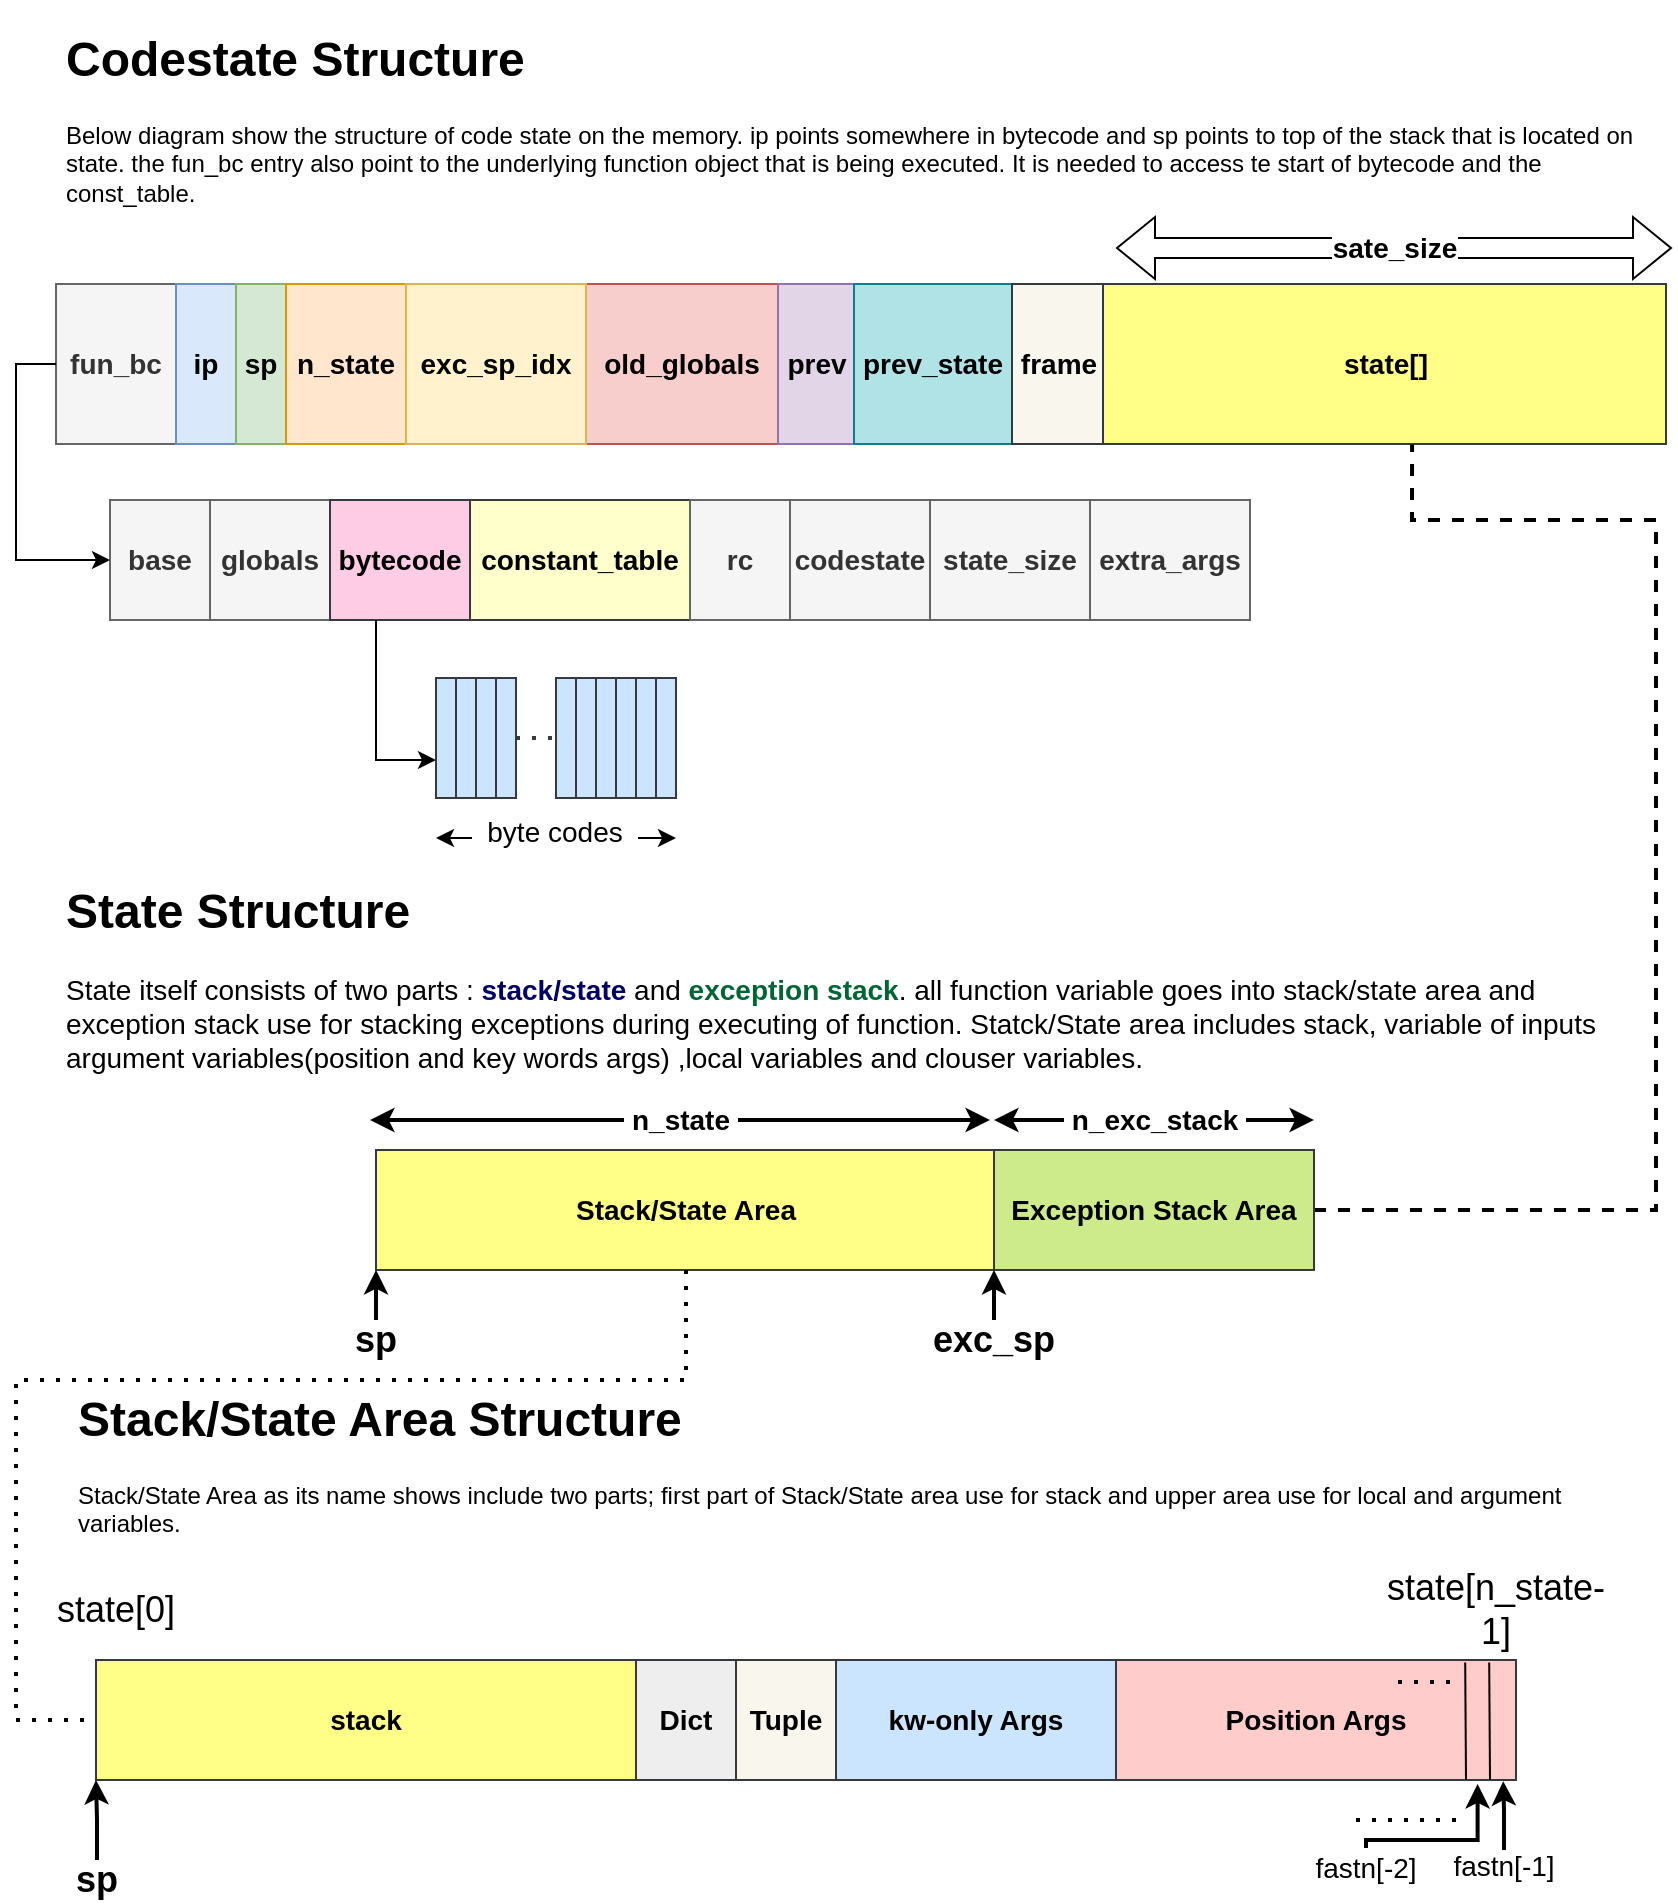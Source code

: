 <mxfile version="15.9.4" type="github">
  <diagram id="Xi_2tpuAvu5uZQwvn5Ua" name="Page-1">
    <mxGraphModel dx="1085" dy="539" grid="1" gridSize="10" guides="1" tooltips="1" connect="1" arrows="1" fold="1" page="1" pageScale="1" pageWidth="850" pageHeight="1100" math="0" shadow="0">
      <root>
        <mxCell id="0" />
        <mxCell id="1" parent="0" />
        <mxCell id="Hi1VyCGhMOIUi_0tD9En-12" value="&lt;h1&gt;Codestate Structure&lt;br&gt;&lt;/h1&gt;Below diagram show the structure of code state on the memory. ip points somewhere in bytecode and sp points to top of the stack that is located on state. the fun_bc entry also point to the underlying function object that is being executed. It is needed to access te start of bytecode and the const_table." style="text;html=1;strokeColor=none;fillColor=none;spacing=5;spacingTop=-20;whiteSpace=wrap;overflow=hidden;rounded=0;" parent="1" vertex="1">
          <mxGeometry x="30" y="40" width="810" height="100" as="geometry" />
        </mxCell>
        <mxCell id="Hi1VyCGhMOIUi_0tD9En-23" value="" style="group" parent="1" vertex="1" connectable="0">
          <mxGeometry x="30" y="154" width="808" height="98" as="geometry" />
        </mxCell>
        <mxCell id="Hi1VyCGhMOIUi_0tD9En-11" value="sate_size" style="shape=flexArrow;endArrow=classic;startArrow=classic;html=1;rounded=0;fontSize=14;fillColor=default;fontStyle=1" parent="Hi1VyCGhMOIUi_0tD9En-23" edge="1">
          <mxGeometry width="100" height="100" relative="1" as="geometry">
            <mxPoint x="530" as="sourcePoint" />
            <mxPoint x="808" as="targetPoint" />
          </mxGeometry>
        </mxCell>
        <mxCell id="QHXNnbiT5XRLXtRk8al0-16" value="" style="group" vertex="1" connectable="0" parent="Hi1VyCGhMOIUi_0tD9En-23">
          <mxGeometry y="18" width="805" height="80" as="geometry" />
        </mxCell>
        <mxCell id="Hi1VyCGhMOIUi_0tD9En-1" value="fun_bc" style="rounded=0;whiteSpace=wrap;html=1;fontStyle=1;horizontal=1;verticalAlign=middle;fontSize=14;fillColor=#f5f5f5;fontColor=#333333;strokeColor=#666666;" parent="QHXNnbiT5XRLXtRk8al0-16" vertex="1">
          <mxGeometry width="60" height="80" as="geometry" />
        </mxCell>
        <mxCell id="Hi1VyCGhMOIUi_0tD9En-2" value="ip" style="rounded=0;whiteSpace=wrap;html=1;fontStyle=1;horizontal=1;fontSize=14;fillColor=#dae8fc;strokeColor=#6c8ebf;" parent="QHXNnbiT5XRLXtRk8al0-16" vertex="1">
          <mxGeometry x="60" width="30" height="80" as="geometry" />
        </mxCell>
        <mxCell id="Hi1VyCGhMOIUi_0tD9En-3" value="sp" style="rounded=0;whiteSpace=wrap;html=1;fontStyle=1;horizontal=1;fontSize=14;fillColor=#d5e8d4;strokeColor=#82b366;" parent="QHXNnbiT5XRLXtRk8al0-16" vertex="1">
          <mxGeometry x="90" width="25" height="80" as="geometry" />
        </mxCell>
        <mxCell id="Hi1VyCGhMOIUi_0tD9En-4" value="n_state" style="rounded=0;whiteSpace=wrap;html=1;fontStyle=1;horizontal=1;fontSize=14;fillColor=#ffe6cc;strokeColor=#d79b00;" parent="QHXNnbiT5XRLXtRk8al0-16" vertex="1">
          <mxGeometry x="115" width="60" height="80" as="geometry" />
        </mxCell>
        <mxCell id="Hi1VyCGhMOIUi_0tD9En-5" value="&lt;div style=&quot;font-size: 14px;&quot;&gt;old_globals&lt;/div&gt;" style="rounded=0;whiteSpace=wrap;html=1;fontStyle=1;horizontal=1;fontSize=14;fillColor=#f8cecc;strokeColor=#b85450;" parent="QHXNnbiT5XRLXtRk8al0-16" vertex="1">
          <mxGeometry x="264" width="98" height="80" as="geometry" />
        </mxCell>
        <mxCell id="Hi1VyCGhMOIUi_0tD9En-6" value="exc_sp_idx" style="rounded=0;whiteSpace=wrap;html=1;fontStyle=1;horizontal=1;fontSize=14;fillColor=#fff2cc;strokeColor=#d6b656;" parent="QHXNnbiT5XRLXtRk8al0-16" vertex="1">
          <mxGeometry x="175" width="90" height="80" as="geometry" />
        </mxCell>
        <mxCell id="Hi1VyCGhMOIUi_0tD9En-7" value="prev" style="rounded=0;whiteSpace=wrap;html=1;fontStyle=1;horizontal=1;fontSize=14;fillColor=#e1d5e7;strokeColor=#9673a6;" parent="QHXNnbiT5XRLXtRk8al0-16" vertex="1">
          <mxGeometry x="361" width="39" height="80" as="geometry" />
        </mxCell>
        <mxCell id="Hi1VyCGhMOIUi_0tD9En-8" value="&lt;div style=&quot;font-size: 14px;&quot;&gt;prev_state&lt;/div&gt;" style="rounded=0;whiteSpace=wrap;html=1;fontStyle=1;horizontal=1;fontSize=14;fillColor=#b0e3e6;strokeColor=#0e8088;" parent="QHXNnbiT5XRLXtRk8al0-16" vertex="1">
          <mxGeometry x="399" width="79" height="80" as="geometry" />
        </mxCell>
        <mxCell id="Hi1VyCGhMOIUi_0tD9En-9" value="frame" style="rounded=0;whiteSpace=wrap;html=1;fontStyle=1;horizontal=1;fontSize=14;fillColor=#f9f7ed;strokeColor=#36393d;" parent="QHXNnbiT5XRLXtRk8al0-16" vertex="1">
          <mxGeometry x="478" width="46.5" height="80" as="geometry" />
        </mxCell>
        <mxCell id="Hi1VyCGhMOIUi_0tD9En-10" value="state[]" style="rounded=0;whiteSpace=wrap;html=1;fontStyle=1;horizontal=1;fontSize=14;fillColor=#ffff88;strokeColor=#36393d;" parent="QHXNnbiT5XRLXtRk8al0-16" vertex="1">
          <mxGeometry x="523.5" width="281.5" height="80" as="geometry" />
        </mxCell>
        <mxCell id="Hi1VyCGhMOIUi_0tD9En-26" value="" style="group;fillColor=default;fontStyle=1" parent="1" vertex="1" connectable="0">
          <mxGeometry x="57" y="280" width="570" height="80" as="geometry" />
        </mxCell>
        <mxCell id="Hi1VyCGhMOIUi_0tD9En-22" value="" style="group;fillColor=#f5f5f5;fontColor=#333333;strokeColor=#666666;fontStyle=1;fontSize=14;" parent="Hi1VyCGhMOIUi_0tD9En-26" vertex="1" connectable="0">
          <mxGeometry width="570" height="60" as="geometry" />
        </mxCell>
        <mxCell id="Hi1VyCGhMOIUi_0tD9En-13" value="base" style="rounded=0;whiteSpace=wrap;html=1;fontSize=14;fontStyle=1;fillColor=#f5f5f5;strokeColor=#666666;fontColor=#333333;" parent="Hi1VyCGhMOIUi_0tD9En-22" vertex="1">
          <mxGeometry width="50" height="60" as="geometry" />
        </mxCell>
        <mxCell id="Hi1VyCGhMOIUi_0tD9En-15" value="globals" style="rounded=0;whiteSpace=wrap;html=1;fontSize=14;fontStyle=1;fillColor=#f5f5f5;fontColor=#333333;strokeColor=#666666;" parent="Hi1VyCGhMOIUi_0tD9En-22" vertex="1">
          <mxGeometry x="50" width="60" height="60" as="geometry" />
        </mxCell>
        <mxCell id="Hi1VyCGhMOIUi_0tD9En-16" value="bytecode" style="rounded=0;whiteSpace=wrap;html=1;fontSize=14;fontStyle=1;fillColor=#FFCCE6;strokeColor=#36393d;" parent="Hi1VyCGhMOIUi_0tD9En-22" vertex="1">
          <mxGeometry x="110" width="70" height="60" as="geometry" />
        </mxCell>
        <mxCell id="Hi1VyCGhMOIUi_0tD9En-17" value="constant_table" style="rounded=0;whiteSpace=wrap;html=1;fontSize=14;fontStyle=1;fillColor=#FFFFCC;strokeColor=#36393d;" parent="Hi1VyCGhMOIUi_0tD9En-22" vertex="1">
          <mxGeometry x="180" width="110" height="60" as="geometry" />
        </mxCell>
        <mxCell id="Hi1VyCGhMOIUi_0tD9En-18" value="rc" style="rounded=0;whiteSpace=wrap;html=1;fontSize=14;fontStyle=1;fillColor=#f5f5f5;fontColor=#333333;strokeColor=#666666;" parent="Hi1VyCGhMOIUi_0tD9En-22" vertex="1">
          <mxGeometry x="290" width="50" height="60" as="geometry" />
        </mxCell>
        <mxCell id="Hi1VyCGhMOIUi_0tD9En-19" value="codestate" style="rounded=0;whiteSpace=wrap;html=1;fontSize=14;fontStyle=1;fillColor=#f5f5f5;fontColor=#333333;strokeColor=#666666;" parent="Hi1VyCGhMOIUi_0tD9En-22" vertex="1">
          <mxGeometry x="340" width="70" height="60" as="geometry" />
        </mxCell>
        <mxCell id="Hi1VyCGhMOIUi_0tD9En-20" value="state_size" style="rounded=0;whiteSpace=wrap;html=1;fontSize=14;fontStyle=1;fillColor=#f5f5f5;fontColor=#333333;strokeColor=#666666;" parent="Hi1VyCGhMOIUi_0tD9En-22" vertex="1">
          <mxGeometry x="410" width="80" height="60" as="geometry" />
        </mxCell>
        <mxCell id="Hi1VyCGhMOIUi_0tD9En-21" value="extra_args" style="rounded=0;whiteSpace=wrap;html=1;fontSize=14;fontStyle=1;fillColor=#f5f5f5;fontColor=#333333;strokeColor=#666666;" parent="Hi1VyCGhMOIUi_0tD9En-22" vertex="1">
          <mxGeometry x="490" width="80" height="60" as="geometry" />
        </mxCell>
        <mxCell id="Hi1VyCGhMOIUi_0tD9En-37" style="edgeStyle=orthogonalEdgeStyle;rounded=0;orthogonalLoop=1;jettySize=auto;html=1;fontSize=14;entryX=0;entryY=0.5;entryDx=0;entryDy=0;" parent="1" source="Hi1VyCGhMOIUi_0tD9En-1" target="Hi1VyCGhMOIUi_0tD9En-13" edge="1">
          <mxGeometry relative="1" as="geometry">
            <mxPoint x="40" y="310" as="targetPoint" />
            <Array as="points">
              <mxPoint x="10" y="212" />
              <mxPoint x="10" y="310" />
            </Array>
          </mxGeometry>
        </mxCell>
        <mxCell id="Hi1VyCGhMOIUi_0tD9En-40" value="" style="edgeStyle=orthogonalEdgeStyle;rounded=0;orthogonalLoop=1;jettySize=auto;html=1;fontSize=14;" parent="1" source="Hi1VyCGhMOIUi_0tD9En-16" target="Hi1VyCGhMOIUi_0tD9En-39" edge="1">
          <mxGeometry relative="1" as="geometry">
            <Array as="points">
              <mxPoint x="190" y="410" />
            </Array>
          </mxGeometry>
        </mxCell>
        <mxCell id="Hi1VyCGhMOIUi_0tD9En-56" value="" style="group" parent="1" vertex="1" connectable="0">
          <mxGeometry x="220" y="369" width="120" height="80" as="geometry" />
        </mxCell>
        <mxCell id="Hi1VyCGhMOIUi_0tD9En-39" value="" style="whiteSpace=wrap;html=1;fontSize=14;fillColor=#cce5ff;strokeColor=#36393d;rounded=0;fontStyle=1;" parent="Hi1VyCGhMOIUi_0tD9En-56" vertex="1">
          <mxGeometry width="10" height="60" as="geometry" />
        </mxCell>
        <mxCell id="Hi1VyCGhMOIUi_0tD9En-41" value="" style="whiteSpace=wrap;html=1;fontSize=14;fillColor=#cce5ff;strokeColor=#36393d;rounded=0;fontStyle=1;" parent="Hi1VyCGhMOIUi_0tD9En-56" vertex="1">
          <mxGeometry x="10" width="10" height="60" as="geometry" />
        </mxCell>
        <mxCell id="Hi1VyCGhMOIUi_0tD9En-42" value="" style="whiteSpace=wrap;html=1;fontSize=14;fillColor=#cce5ff;strokeColor=#36393d;rounded=0;fontStyle=1;" parent="Hi1VyCGhMOIUi_0tD9En-56" vertex="1">
          <mxGeometry x="20" width="10" height="60" as="geometry" />
        </mxCell>
        <mxCell id="Hi1VyCGhMOIUi_0tD9En-43" value="" style="whiteSpace=wrap;html=1;fontSize=14;fillColor=#cce5ff;strokeColor=#36393d;rounded=0;fontStyle=1;" parent="Hi1VyCGhMOIUi_0tD9En-56" vertex="1">
          <mxGeometry x="30" width="10" height="60" as="geometry" />
        </mxCell>
        <mxCell id="Hi1VyCGhMOIUi_0tD9En-46" value="" style="whiteSpace=wrap;html=1;fontSize=14;fillColor=#cce5ff;strokeColor=#36393d;rounded=0;fontStyle=1;" parent="Hi1VyCGhMOIUi_0tD9En-56" vertex="1">
          <mxGeometry x="60" width="10" height="60" as="geometry" />
        </mxCell>
        <mxCell id="Hi1VyCGhMOIUi_0tD9En-47" value="" style="whiteSpace=wrap;html=1;fontSize=14;fillColor=#cce5ff;strokeColor=#36393d;rounded=0;fontStyle=1;" parent="Hi1VyCGhMOIUi_0tD9En-56" vertex="1">
          <mxGeometry x="70" width="10" height="60" as="geometry" />
        </mxCell>
        <mxCell id="Hi1VyCGhMOIUi_0tD9En-48" value="" style="whiteSpace=wrap;html=1;fontSize=14;fillColor=#cce5ff;strokeColor=#36393d;rounded=0;fontStyle=1;" parent="Hi1VyCGhMOIUi_0tD9En-56" vertex="1">
          <mxGeometry x="80" width="10" height="60" as="geometry" />
        </mxCell>
        <mxCell id="Hi1VyCGhMOIUi_0tD9En-49" value="" style="whiteSpace=wrap;html=1;fontSize=14;fillColor=#cce5ff;strokeColor=#36393d;rounded=0;fontStyle=1;" parent="Hi1VyCGhMOIUi_0tD9En-56" vertex="1">
          <mxGeometry x="90" width="10" height="60" as="geometry" />
        </mxCell>
        <mxCell id="Hi1VyCGhMOIUi_0tD9En-50" value="" style="whiteSpace=wrap;html=1;fontSize=14;fillColor=#cce5ff;strokeColor=#36393d;rounded=0;fontStyle=1;" parent="Hi1VyCGhMOIUi_0tD9En-56" vertex="1">
          <mxGeometry x="100" width="10" height="60" as="geometry" />
        </mxCell>
        <mxCell id="Hi1VyCGhMOIUi_0tD9En-51" value="" style="whiteSpace=wrap;html=1;fontSize=14;fillColor=#cce5ff;strokeColor=#36393d;rounded=0;fontStyle=1;" parent="Hi1VyCGhMOIUi_0tD9En-56" vertex="1">
          <mxGeometry x="110" width="10" height="60" as="geometry" />
        </mxCell>
        <mxCell id="Hi1VyCGhMOIUi_0tD9En-53" value="" style="endArrow=none;dashed=1;html=1;dashPattern=1 3;strokeWidth=2;rounded=0;fontSize=14;exitX=1;exitY=0.5;exitDx=0;exitDy=0;entryX=0;entryY=0.5;entryDx=0;entryDy=0;fillColor=#cce5ff;strokeColor=#36393d;" parent="Hi1VyCGhMOIUi_0tD9En-56" source="Hi1VyCGhMOIUi_0tD9En-43" target="Hi1VyCGhMOIUi_0tD9En-46" edge="1">
          <mxGeometry width="50" height="50" relative="1" as="geometry">
            <mxPoint x="120" y="20" as="sourcePoint" />
            <mxPoint x="170" y="-30" as="targetPoint" />
          </mxGeometry>
        </mxCell>
        <mxCell id="Hi1VyCGhMOIUi_0tD9En-54" value="" style="endArrow=classic;startArrow=classic;html=1;rounded=0;fontSize=14;" parent="Hi1VyCGhMOIUi_0tD9En-56" edge="1">
          <mxGeometry width="50" height="50" relative="1" as="geometry">
            <mxPoint y="80" as="sourcePoint" />
            <mxPoint x="120" y="80" as="targetPoint" />
          </mxGeometry>
        </mxCell>
        <mxCell id="Hi1VyCGhMOIUi_0tD9En-55" value="&amp;nbsp; byte codes&amp;nbsp;&amp;nbsp; " style="edgeLabel;html=1;align=center;verticalAlign=middle;resizable=0;points=[];fontSize=14;" parent="Hi1VyCGhMOIUi_0tD9En-54" vertex="1" connectable="0">
          <mxGeometry x="-0.251" y="-1" relative="1" as="geometry">
            <mxPoint x="14" y="-4" as="offset" />
          </mxGeometry>
        </mxCell>
        <mxCell id="QHXNnbiT5XRLXtRk8al0-2" value="&lt;h1&gt;State Structure&lt;br&gt;&lt;/h1&gt;&lt;p&gt;&lt;font style=&quot;font-size: 14px&quot;&gt;State itself consists of two parts : &lt;font color=&quot;#000066&quot;&gt;&lt;b&gt;stack/state &lt;/b&gt;&lt;/font&gt;and &lt;b&gt;&lt;font color=&quot;#006633&quot;&gt;exception stack&lt;/font&gt;&lt;/b&gt;. all function variable goes into stack/state area and exception stack use for stacking exceptions during executing of function. Statck/State area includes stack, variable of inputs argument variables(position and key words args) ,local variables and clouser variables.&lt;/font&gt;&lt;br&gt;&lt;/p&gt;" style="text;html=1;strokeColor=none;fillColor=none;spacing=5;spacingTop=-20;whiteSpace=wrap;overflow=hidden;rounded=0;" vertex="1" parent="1">
          <mxGeometry x="30" y="466" width="800" height="120" as="geometry" />
        </mxCell>
        <mxCell id="QHXNnbiT5XRLXtRk8al0-9" value="" style="endArrow=none;dashed=1;html=1;rounded=0;fontSize=14;fontColor=#000000;entryX=0.549;entryY=1.005;entryDx=0;entryDy=0;entryPerimeter=0;exitX=1;exitY=0.5;exitDx=0;exitDy=0;strokeWidth=2;" edge="1" parent="1" source="QHXNnbiT5XRLXtRk8al0-4" target="Hi1VyCGhMOIUi_0tD9En-10">
          <mxGeometry width="50" height="50" relative="1" as="geometry">
            <mxPoint x="490" y="430" as="sourcePoint" />
            <mxPoint x="540" y="380" as="targetPoint" />
            <Array as="points">
              <mxPoint x="830" y="635" />
              <mxPoint x="830" y="290" />
              <mxPoint x="708" y="290" />
            </Array>
          </mxGeometry>
        </mxCell>
        <mxCell id="QHXNnbiT5XRLXtRk8al0-15" value="" style="group;fontStyle=1" vertex="1" connectable="0" parent="1">
          <mxGeometry x="187" y="590" width="472" height="75" as="geometry" />
        </mxCell>
        <mxCell id="QHXNnbiT5XRLXtRk8al0-11" value="&amp;nbsp;n_state&amp;nbsp; " style="endArrow=classic;startArrow=classic;html=1;rounded=0;fontSize=14;fontColor=#000000;strokeWidth=2;fontStyle=1" edge="1" parent="QHXNnbiT5XRLXtRk8al0-15">
          <mxGeometry width="50" height="50" relative="1" as="geometry">
            <mxPoint as="sourcePoint" />
            <mxPoint x="310" as="targetPoint" />
          </mxGeometry>
        </mxCell>
        <mxCell id="QHXNnbiT5XRLXtRk8al0-12" value="&amp;nbsp;n_exc_stack&amp;nbsp; " style="endArrow=classic;startArrow=classic;html=1;rounded=0;fontSize=14;fontColor=#000000;strokeWidth=2;fontStyle=1" edge="1" parent="QHXNnbiT5XRLXtRk8al0-15">
          <mxGeometry width="50" height="50" relative="1" as="geometry">
            <mxPoint x="312" as="sourcePoint" />
            <mxPoint x="472" as="targetPoint" />
            <mxPoint as="offset" />
          </mxGeometry>
        </mxCell>
        <mxCell id="QHXNnbiT5XRLXtRk8al0-3" value="&lt;span&gt;Stack/State Area&lt;/span&gt;" style="rounded=0;whiteSpace=wrap;html=1;labelBackgroundColor=none;fontSize=14;fontStyle=1;fillColor=#ffff88;strokeColor=#36393d;" vertex="1" parent="QHXNnbiT5XRLXtRk8al0-15">
          <mxGeometry x="3" y="15" width="310" height="60" as="geometry" />
        </mxCell>
        <mxCell id="QHXNnbiT5XRLXtRk8al0-4" value="Exception Stack Area" style="rounded=0;whiteSpace=wrap;html=1;labelBackgroundColor=none;fontSize=14;fontStyle=1;fillColor=#cdeb8b;strokeColor=#36393d;" vertex="1" parent="QHXNnbiT5XRLXtRk8al0-15">
          <mxGeometry x="312" y="15" width="160" height="60" as="geometry" />
        </mxCell>
        <mxCell id="QHXNnbiT5XRLXtRk8al0-18" style="edgeStyle=orthogonalEdgeStyle;rounded=0;orthogonalLoop=1;jettySize=auto;html=1;entryX=0;entryY=1;entryDx=0;entryDy=0;fontSize=20;fontColor=#000000;strokeWidth=2;" edge="1" parent="1" source="QHXNnbiT5XRLXtRk8al0-17" target="QHXNnbiT5XRLXtRk8al0-3">
          <mxGeometry relative="1" as="geometry" />
        </mxCell>
        <mxCell id="QHXNnbiT5XRLXtRk8al0-17" value="sp" style="text;html=1;strokeColor=none;fillColor=none;align=center;verticalAlign=middle;whiteSpace=wrap;rounded=0;labelBackgroundColor=none;fontSize=18;fontColor=#000000;fontStyle=1" vertex="1" parent="1">
          <mxGeometry x="160" y="690" width="60" height="20" as="geometry" />
        </mxCell>
        <mxCell id="QHXNnbiT5XRLXtRk8al0-21" style="edgeStyle=orthogonalEdgeStyle;rounded=0;orthogonalLoop=1;jettySize=auto;html=1;entryX=0;entryY=1;entryDx=0;entryDy=0;fontSize=20;fontColor=#000000;strokeWidth=2;" edge="1" parent="1" source="QHXNnbiT5XRLXtRk8al0-19" target="QHXNnbiT5XRLXtRk8al0-4">
          <mxGeometry relative="1" as="geometry" />
        </mxCell>
        <mxCell id="QHXNnbiT5XRLXtRk8al0-19" value="exc_sp" style="text;html=1;strokeColor=none;fillColor=none;align=center;verticalAlign=middle;whiteSpace=wrap;rounded=0;labelBackgroundColor=none;fontSize=18;fontColor=#000000;fontStyle=1" vertex="1" parent="1">
          <mxGeometry x="469" y="690" width="60" height="20" as="geometry" />
        </mxCell>
        <mxCell id="QHXNnbiT5XRLXtRk8al0-23" value="&lt;h1&gt;Stack/State Area Structure&lt;br&gt;&lt;/h1&gt;Stack/State Area as its name shows include two parts; first part of Stack/State area use for stack and upper area use for local and argument variables.&amp;nbsp; " style="text;html=1;strokeColor=none;fillColor=none;spacing=5;spacingTop=-20;whiteSpace=wrap;overflow=hidden;rounded=0;" vertex="1" parent="1">
          <mxGeometry x="36" y="720" width="784" height="100" as="geometry" />
        </mxCell>
        <mxCell id="QHXNnbiT5XRLXtRk8al0-24" value="Position Args" style="rounded=0;whiteSpace=wrap;html=1;labelBackgroundColor=none;fontSize=14;fillColor=#ffcccc;strokeColor=#36393d;fontStyle=1" vertex="1" parent="1">
          <mxGeometry x="560" y="860" width="200" height="60" as="geometry" />
        </mxCell>
        <mxCell id="QHXNnbiT5XRLXtRk8al0-25" value="kw-only Args" style="rounded=0;whiteSpace=wrap;html=1;labelBackgroundColor=none;fontSize=14;fillColor=#cce5ff;strokeColor=#36393d;fontStyle=1" vertex="1" parent="1">
          <mxGeometry x="420" y="860" width="140" height="60" as="geometry" />
        </mxCell>
        <mxCell id="QHXNnbiT5XRLXtRk8al0-26" value="Tuple" style="rounded=0;whiteSpace=wrap;html=1;labelBackgroundColor=none;fontSize=14;fillColor=#f9f7ed;strokeColor=#36393d;fontStyle=1" vertex="1" parent="1">
          <mxGeometry x="370" y="860" width="50" height="60" as="geometry" />
        </mxCell>
        <mxCell id="QHXNnbiT5XRLXtRk8al0-27" value="Dict" style="rounded=0;whiteSpace=wrap;html=1;labelBackgroundColor=none;fontSize=14;fillColor=#eeeeee;strokeColor=#36393d;fontStyle=1" vertex="1" parent="1">
          <mxGeometry x="320" y="860" width="50" height="60" as="geometry" />
        </mxCell>
        <mxCell id="QHXNnbiT5XRLXtRk8al0-28" value="stack" style="rounded=0;whiteSpace=wrap;html=1;labelBackgroundColor=none;fontSize=14;fillColor=#ffff88;strokeColor=#36393d;fontStyle=1" vertex="1" parent="1">
          <mxGeometry x="50" y="860" width="270" height="60" as="geometry" />
        </mxCell>
        <mxCell id="QHXNnbiT5XRLXtRk8al0-29" value="state[0]" style="text;html=1;strokeColor=none;fillColor=none;align=center;verticalAlign=middle;whiteSpace=wrap;rounded=0;labelBackgroundColor=none;fontSize=18;fontColor=#000000;" vertex="1" parent="1">
          <mxGeometry x="30" y="820" width="60" height="30" as="geometry" />
        </mxCell>
        <mxCell id="QHXNnbiT5XRLXtRk8al0-30" value="state[n_state-1]" style="text;html=1;strokeColor=none;fillColor=none;align=center;verticalAlign=middle;whiteSpace=wrap;rounded=0;labelBackgroundColor=none;fontSize=18;fontColor=#000000;" vertex="1" parent="1">
          <mxGeometry x="720" y="820" width="60" height="30" as="geometry" />
        </mxCell>
        <mxCell id="QHXNnbiT5XRLXtRk8al0-35" style="edgeStyle=orthogonalEdgeStyle;rounded=0;orthogonalLoop=1;jettySize=auto;html=1;entryX=0;entryY=1;entryDx=0;entryDy=0;fontSize=18;fontColor=#000000;strokeWidth=2;" edge="1" parent="1" source="QHXNnbiT5XRLXtRk8al0-33" target="QHXNnbiT5XRLXtRk8al0-28">
          <mxGeometry relative="1" as="geometry" />
        </mxCell>
        <mxCell id="QHXNnbiT5XRLXtRk8al0-33" value="sp" style="text;html=1;strokeColor=none;fillColor=none;align=center;verticalAlign=middle;whiteSpace=wrap;rounded=0;labelBackgroundColor=none;fontSize=18;fontColor=#000000;fontStyle=1" vertex="1" parent="1">
          <mxGeometry x="31" y="960" width="39" height="20" as="geometry" />
        </mxCell>
        <mxCell id="QHXNnbiT5XRLXtRk8al0-36" value="" style="endArrow=none;dashed=1;html=1;dashPattern=1 3;strokeWidth=2;rounded=0;fontSize=18;fontColor=#000000;exitX=0.5;exitY=1;exitDx=0;exitDy=0;entryX=0;entryY=0.5;entryDx=0;entryDy=0;" edge="1" parent="1" source="QHXNnbiT5XRLXtRk8al0-3" target="QHXNnbiT5XRLXtRk8al0-28">
          <mxGeometry width="50" height="50" relative="1" as="geometry">
            <mxPoint x="440" y="720" as="sourcePoint" />
            <mxPoint x="490" y="670" as="targetPoint" />
            <Array as="points">
              <mxPoint x="345" y="720" />
              <mxPoint x="10" y="720" />
              <mxPoint x="10" y="890" />
            </Array>
          </mxGeometry>
        </mxCell>
        <mxCell id="QHXNnbiT5XRLXtRk8al0-41" style="edgeStyle=orthogonalEdgeStyle;rounded=0;orthogonalLoop=1;jettySize=auto;html=1;entryX=0.968;entryY=1.01;entryDx=0;entryDy=0;entryPerimeter=0;fontSize=14;fontColor=#000000;strokeWidth=2;" edge="1" parent="1" source="QHXNnbiT5XRLXtRk8al0-37" target="QHXNnbiT5XRLXtRk8al0-24">
          <mxGeometry relative="1" as="geometry" />
        </mxCell>
        <mxCell id="QHXNnbiT5XRLXtRk8al0-37" value="fastn[-1]" style="text;html=1;strokeColor=none;fillColor=none;align=center;verticalAlign=middle;whiteSpace=wrap;rounded=0;labelBackgroundColor=none;fontSize=14;fontColor=#000000;" vertex="1" parent="1">
          <mxGeometry x="724" y="955" width="60" height="15" as="geometry" />
        </mxCell>
        <mxCell id="QHXNnbiT5XRLXtRk8al0-42" style="edgeStyle=orthogonalEdgeStyle;rounded=0;orthogonalLoop=1;jettySize=auto;html=1;entryX=0.904;entryY=1.033;entryDx=0;entryDy=0;entryPerimeter=0;fontSize=14;fontColor=#000000;strokeWidth=2;" edge="1" parent="1" source="QHXNnbiT5XRLXtRk8al0-39" target="QHXNnbiT5XRLXtRk8al0-24">
          <mxGeometry relative="1" as="geometry">
            <Array as="points">
              <mxPoint x="685" y="950" />
              <mxPoint x="741" y="950" />
            </Array>
          </mxGeometry>
        </mxCell>
        <mxCell id="QHXNnbiT5XRLXtRk8al0-39" value="fastn[-2]" style="text;html=1;strokeColor=none;fillColor=none;align=center;verticalAlign=middle;whiteSpace=wrap;rounded=0;labelBackgroundColor=none;fontSize=14;fontColor=#000000;" vertex="1" parent="1">
          <mxGeometry x="655" y="954" width="60" height="20" as="geometry" />
        </mxCell>
        <mxCell id="QHXNnbiT5XRLXtRk8al0-43" value="" style="endArrow=none;dashed=1;html=1;dashPattern=1 3;strokeWidth=2;rounded=0;fontSize=14;fontColor=#000000;" edge="1" parent="1">
          <mxGeometry width="50" height="50" relative="1" as="geometry">
            <mxPoint x="680" y="940" as="sourcePoint" />
            <mxPoint x="730" y="940" as="targetPoint" />
          </mxGeometry>
        </mxCell>
        <mxCell id="QHXNnbiT5XRLXtRk8al0-44" value="" style="endArrow=none;html=1;rounded=0;fontSize=14;fontColor=#000000;strokeWidth=1;entryX=0.868;entryY=0.021;entryDx=0;entryDy=0;entryPerimeter=0;" edge="1" parent="1">
          <mxGeometry width="50" height="50" relative="1" as="geometry">
            <mxPoint x="747" y="920" as="sourcePoint" />
            <mxPoint x="746.6" y="861.26" as="targetPoint" />
          </mxGeometry>
        </mxCell>
        <mxCell id="QHXNnbiT5XRLXtRk8al0-45" value="" style="endArrow=none;html=1;rounded=0;fontSize=14;fontColor=#000000;strokeWidth=1;entryX=0.868;entryY=0.021;entryDx=0;entryDy=0;entryPerimeter=0;" edge="1" parent="1">
          <mxGeometry width="50" height="50" relative="1" as="geometry">
            <mxPoint x="735" y="920" as="sourcePoint" />
            <mxPoint x="734.6" y="861.26" as="targetPoint" />
          </mxGeometry>
        </mxCell>
        <mxCell id="QHXNnbiT5XRLXtRk8al0-47" value="" style="endArrow=none;dashed=1;html=1;dashPattern=1 3;strokeWidth=2;rounded=0;fontSize=14;fontColor=#000000;" edge="1" parent="1">
          <mxGeometry width="50" height="50" relative="1" as="geometry">
            <mxPoint x="701" y="871" as="sourcePoint" />
            <mxPoint x="731" y="871" as="targetPoint" />
          </mxGeometry>
        </mxCell>
      </root>
    </mxGraphModel>
  </diagram>
</mxfile>

